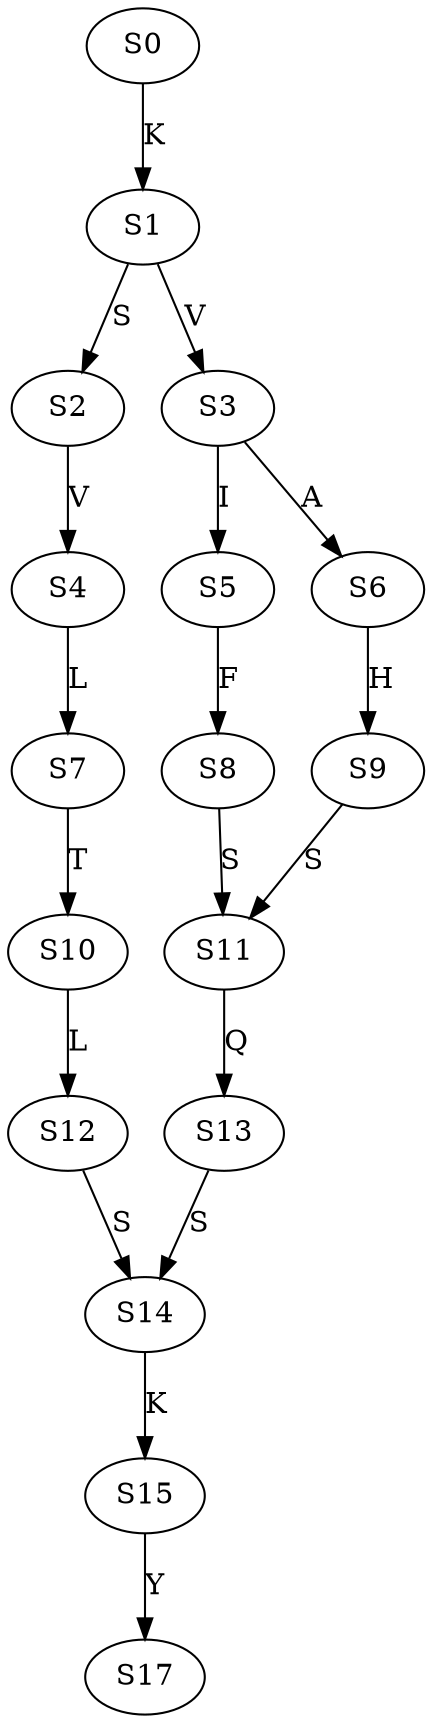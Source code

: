 strict digraph  {
	S0 -> S1 [ label = K ];
	S1 -> S2 [ label = S ];
	S1 -> S3 [ label = V ];
	S2 -> S4 [ label = V ];
	S3 -> S5 [ label = I ];
	S3 -> S6 [ label = A ];
	S4 -> S7 [ label = L ];
	S5 -> S8 [ label = F ];
	S6 -> S9 [ label = H ];
	S7 -> S10 [ label = T ];
	S8 -> S11 [ label = S ];
	S9 -> S11 [ label = S ];
	S10 -> S12 [ label = L ];
	S11 -> S13 [ label = Q ];
	S12 -> S14 [ label = S ];
	S13 -> S14 [ label = S ];
	S14 -> S15 [ label = K ];
	S15 -> S17 [ label = Y ];
}
